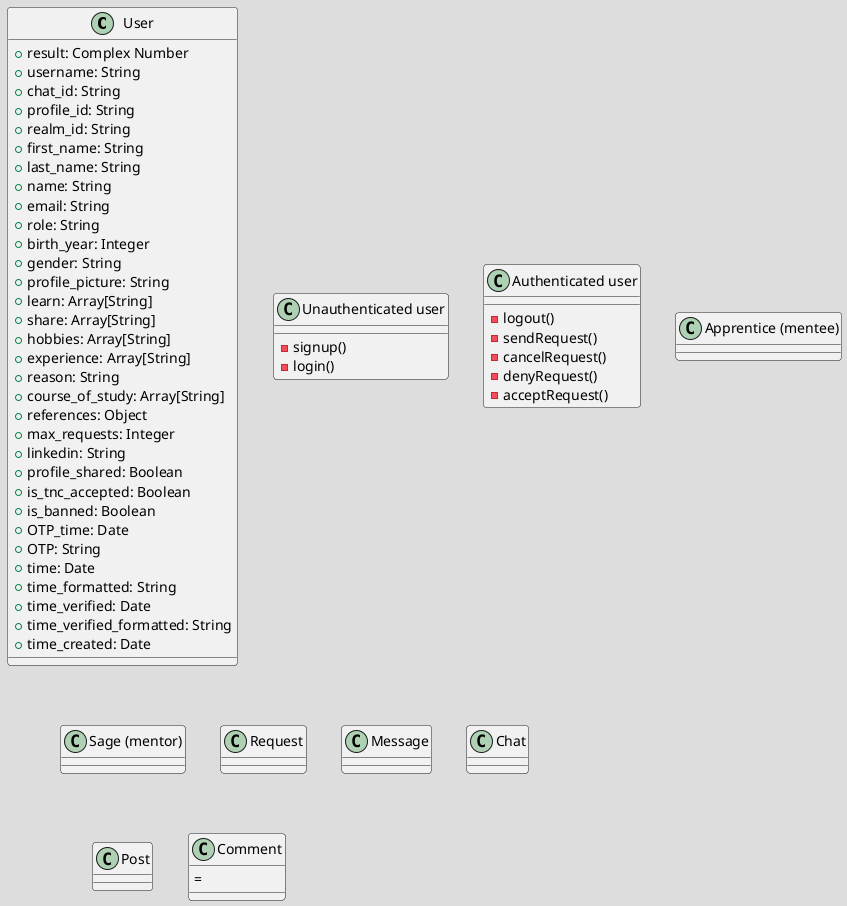 @startuml sage_use_cases
!theme toy

class "User" as user {
    + result: Complex Number
    + username: String
    + chat_id: String
    + profile_id: String
    + realm_id: String
    + first_name: String
    + last_name: String
    + name: String
    + email: String
    + role: String
    + birth_year: Integer
    + gender: String
    + profile_picture: String
    + learn: Array[String]
    + share: Array[String]
    + hobbies: Array[String]
    + experience: Array[String]
    + reason: String
    + course_of_study: Array[String]
    + references: Object
    + max_requests: Integer
    + linkedin: String
    + profile_shared: Boolean
    + is_tnc_accepted: Boolean
    + is_banned: Boolean
    + OTP_time: Date
    + OTP: String
    + time: Date
    + time_formatted: String
    + time_verified: Date
    + time_verified_formatted: String
    + time_created: Date




    

    

}

class "Unauthenticated user" as notLoggedIn {
    - signup()
    - login()


}

class "Authenticated user" as loggedIn {
    - logout()
    - sendRequest()
    - cancelRequest()
    - denyRequest()
    - acceptRequest()

}


class "Apprentice (mentee)" as apprentice {

}
class "Sage (mentor)" as sage {

}



class "Request" as request {

}

class "Message" as message {

}

class "Chat" as chat {

}

class "Post" as post {

}

class "Comment" as comment {
    = 

}

@enduml